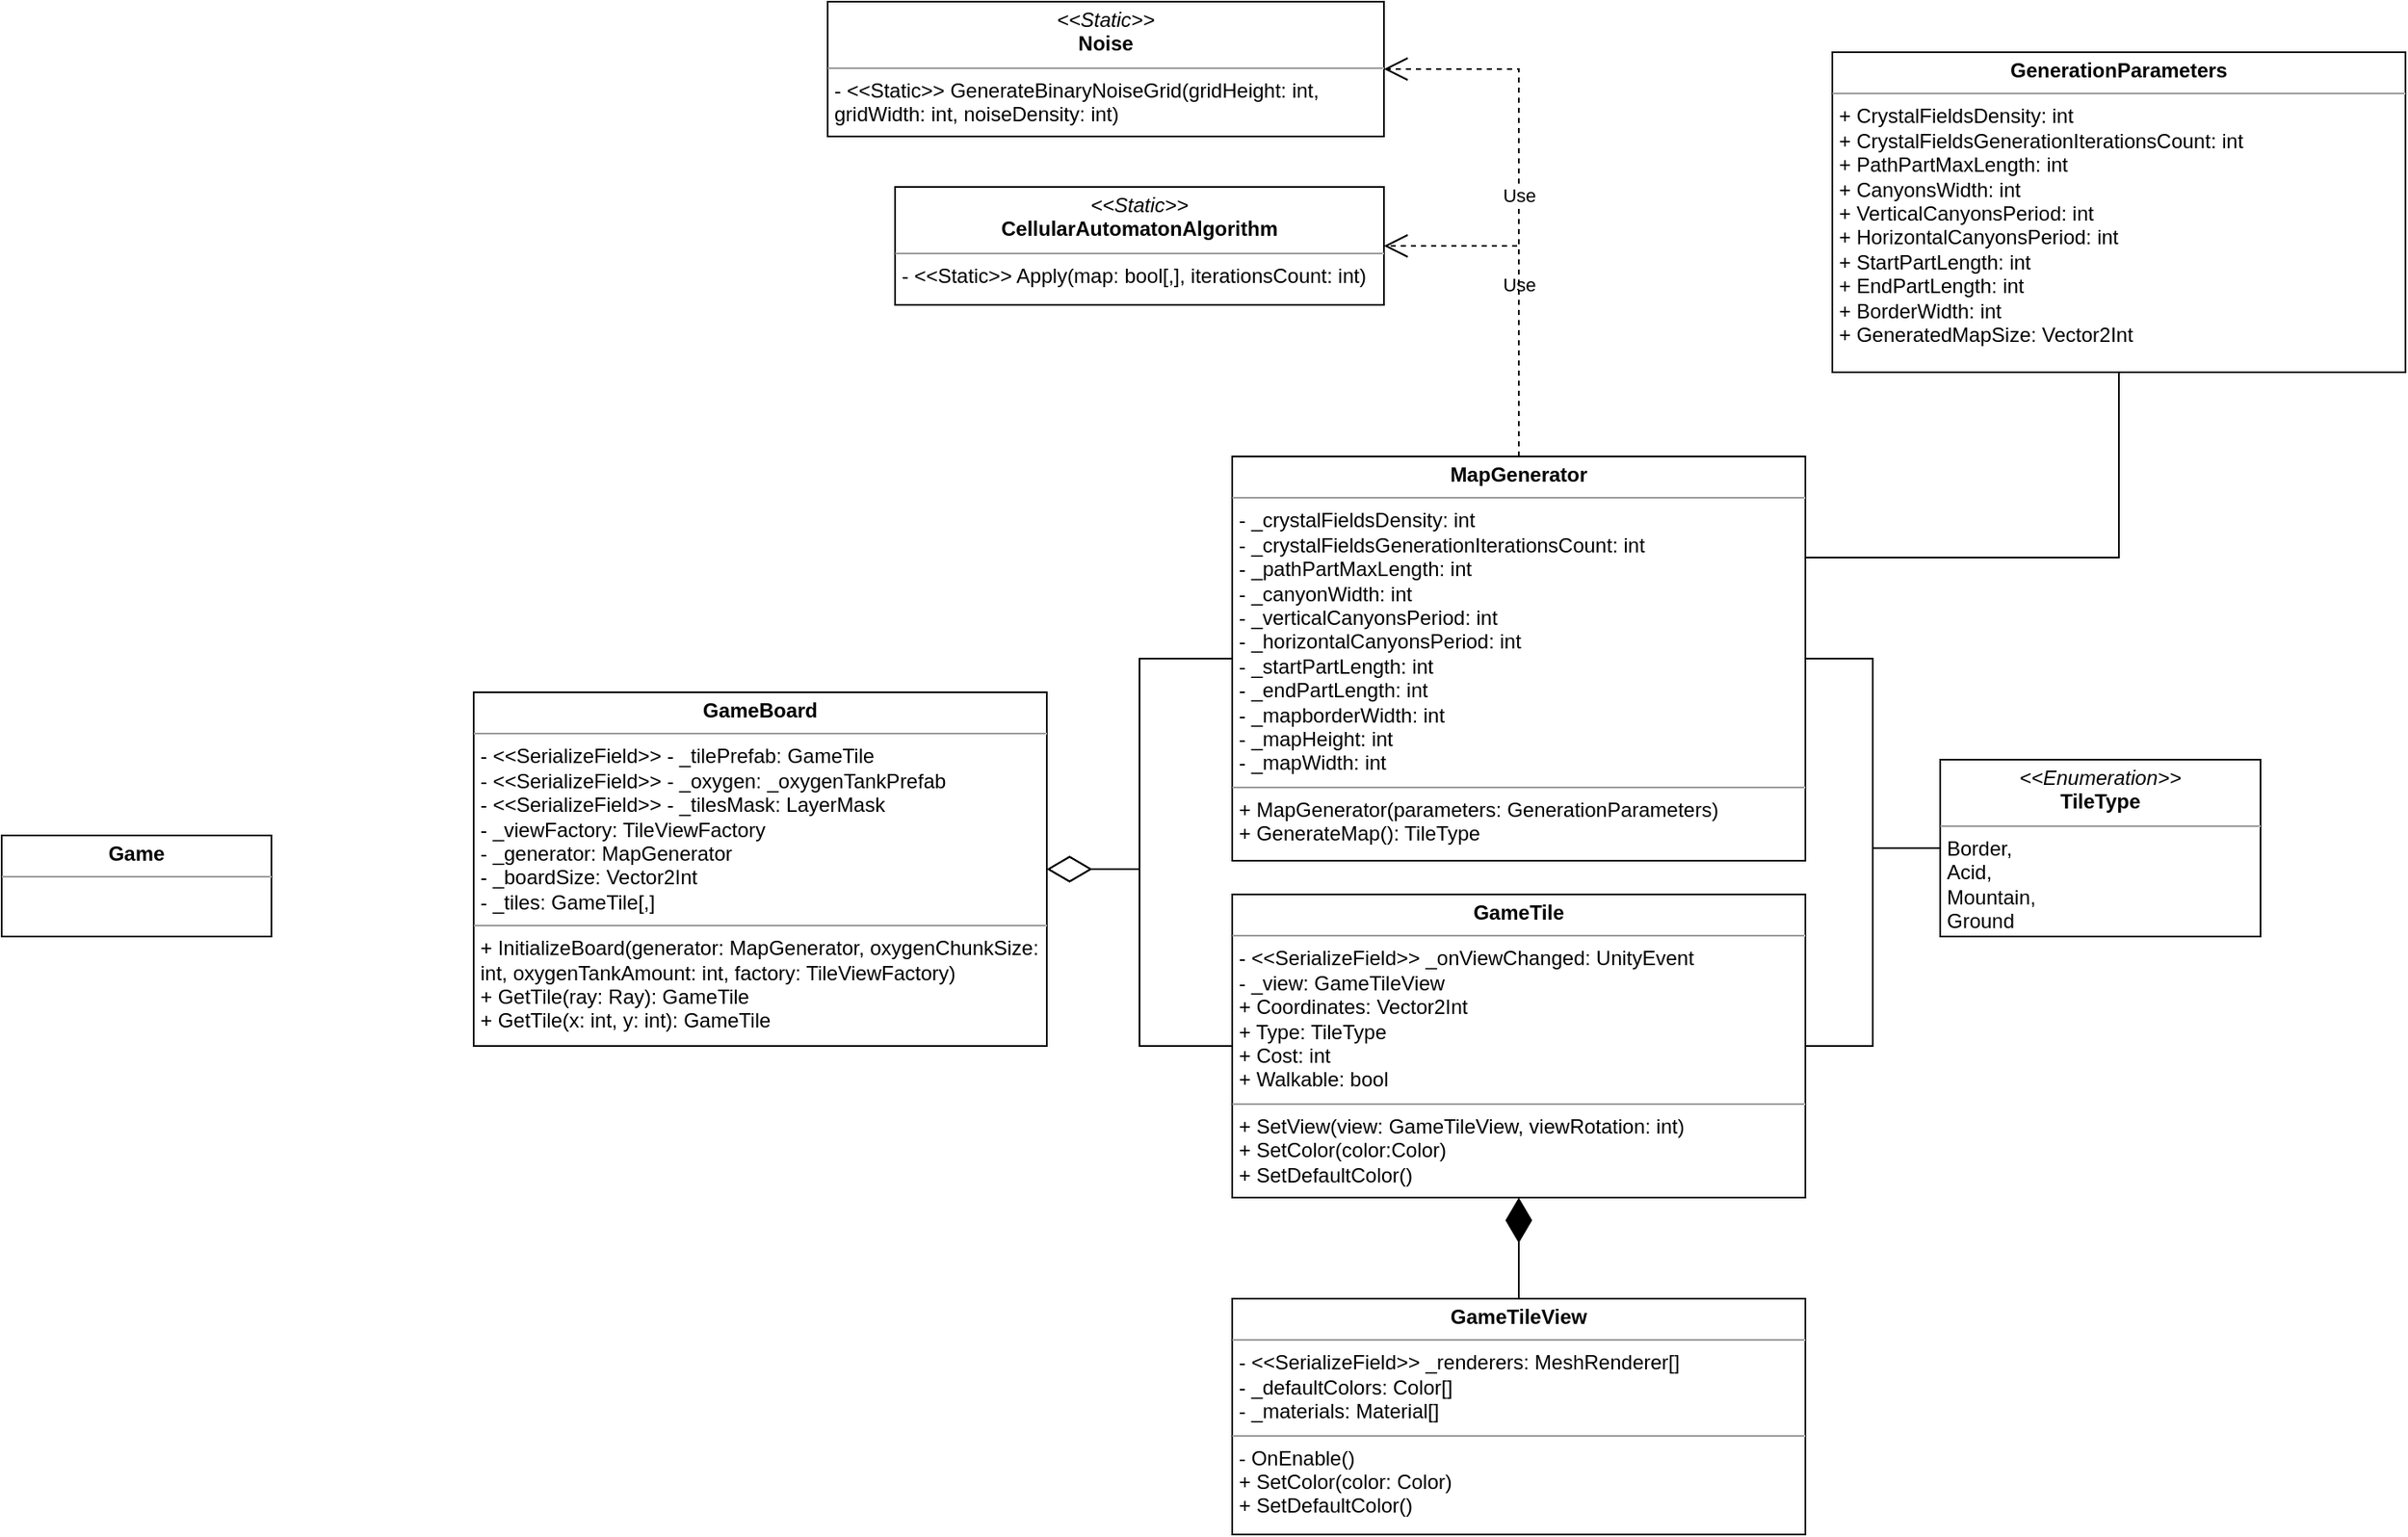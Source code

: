 <mxfile version="22.1.11" type="github">
  <diagram name="Страница — 1" id="3spQ1OdB81bb0q3GTsnV">
    <mxGraphModel dx="2901" dy="1106" grid="1" gridSize="10" guides="1" tooltips="1" connect="1" arrows="1" fold="1" page="1" pageScale="1" pageWidth="827" pageHeight="1169" math="0" shadow="0">
      <root>
        <mxCell id="0" />
        <mxCell id="1" parent="0" />
        <mxCell id="zuA1bw3WOwrKZyjwUTwy-1" value="&lt;p style=&quot;margin:0px;margin-top:4px;text-align:center;&quot;&gt;&lt;i&gt;&amp;lt;&amp;lt;Static&amp;gt;&amp;gt;&lt;/i&gt;&lt;br&gt;&lt;b&gt;CellularAutomatonAlgorithm&lt;/b&gt;&lt;/p&gt;&lt;hr size=&quot;1&quot;&gt;&lt;p style=&quot;margin:0px;margin-left:4px;&quot;&gt;- &amp;lt;&amp;lt;Static&amp;gt;&amp;gt; Apply(map: bool[,], iterationsCount: int)&lt;/p&gt;" style="verticalAlign=top;align=left;overflow=fill;fontSize=12;fontFamily=Helvetica;html=1;whiteSpace=wrap;" vertex="1" parent="1">
          <mxGeometry x="420" y="390" width="290" height="70" as="geometry" />
        </mxCell>
        <mxCell id="zuA1bw3WOwrKZyjwUTwy-2" value="&lt;p style=&quot;margin:0px;margin-top:4px;text-align:center;&quot;&gt;&lt;b&gt;Game&lt;/b&gt;&lt;/p&gt;&lt;hr size=&quot;1&quot;&gt;&lt;p style=&quot;margin:0px;margin-left:4px;&quot;&gt;&lt;br&gt;&lt;/p&gt;" style="verticalAlign=top;align=left;overflow=fill;fontSize=12;fontFamily=Helvetica;html=1;whiteSpace=wrap;" vertex="1" parent="1">
          <mxGeometry x="-110" y="775" width="160" height="60" as="geometry" />
        </mxCell>
        <mxCell id="zuA1bw3WOwrKZyjwUTwy-3" value="&lt;p style=&quot;margin:0px;margin-top:4px;text-align:center;&quot;&gt;&lt;b&gt;MapGenerator&lt;/b&gt;&lt;/p&gt;&lt;hr size=&quot;1&quot;&gt;&lt;p style=&quot;margin:0px;margin-left:4px;&quot;&gt;- _crystalFieldsDensity: int&lt;/p&gt;&lt;p style=&quot;margin:0px;margin-left:4px;&quot;&gt;- _crystalFieldsGenerationIterationsCount: int&lt;/p&gt;&lt;p style=&quot;margin:0px;margin-left:4px;&quot;&gt;- _pathPartMaxLength: int&lt;/p&gt;&lt;p style=&quot;margin:0px;margin-left:4px;&quot;&gt;- _canyonWidth: int&lt;/p&gt;&lt;p style=&quot;margin:0px;margin-left:4px;&quot;&gt;- _verticalCanyonsPeriod: int&lt;/p&gt;&lt;p style=&quot;margin:0px;margin-left:4px;&quot;&gt;- _horizontalCanyonsPeriod: int&lt;/p&gt;&lt;p style=&quot;margin:0px;margin-left:4px;&quot;&gt;- _startPartLength: int&lt;/p&gt;&lt;p style=&quot;margin:0px;margin-left:4px;&quot;&gt;- _endPartLength: int&lt;/p&gt;&lt;p style=&quot;margin:0px;margin-left:4px;&quot;&gt;- _mapborderWidth: int&lt;/p&gt;&lt;p style=&quot;margin:0px;margin-left:4px;&quot;&gt;- _mapHeight: int&lt;/p&gt;&lt;p style=&quot;margin:0px;margin-left:4px;&quot;&gt;- _mapWidth: int&lt;/p&gt;&lt;hr size=&quot;1&quot;&gt;&lt;p style=&quot;margin:0px;margin-left:4px;&quot;&gt;+ MapGenerator(parameters: GenerationParameters)&lt;br&gt;&lt;/p&gt;&lt;p style=&quot;margin:0px;margin-left:4px;&quot;&gt;+ GenerateMap(): TileType&lt;br&gt;&lt;/p&gt;" style="verticalAlign=top;align=left;overflow=fill;fontSize=12;fontFamily=Helvetica;html=1;whiteSpace=wrap;" vertex="1" parent="1">
          <mxGeometry x="620" y="550" width="340" height="240" as="geometry" />
        </mxCell>
        <mxCell id="zuA1bw3WOwrKZyjwUTwy-4" value="Use" style="endArrow=open;endSize=12;dashed=1;html=1;rounded=0;entryX=1;entryY=0.5;entryDx=0;entryDy=0;exitX=0.5;exitY=0;exitDx=0;exitDy=0;edgeStyle=orthogonalEdgeStyle;" edge="1" parent="1" source="zuA1bw3WOwrKZyjwUTwy-3" target="zuA1bw3WOwrKZyjwUTwy-1">
          <mxGeometry width="160" relative="1" as="geometry">
            <mxPoint x="330" y="560" as="sourcePoint" />
            <mxPoint x="490" y="560" as="targetPoint" />
          </mxGeometry>
        </mxCell>
        <mxCell id="zuA1bw3WOwrKZyjwUTwy-5" value="&lt;p style=&quot;margin:0px;margin-top:4px;text-align:center;&quot;&gt;&lt;i&gt;&amp;lt;&amp;lt;Enumeration&amp;gt;&amp;gt;&lt;/i&gt;&lt;br&gt;&lt;b&gt;TileType&lt;/b&gt;&lt;/p&gt;&lt;hr size=&quot;1&quot;&gt;&lt;p style=&quot;margin:0px;margin-left:4px;&quot;&gt;Border,&lt;/p&gt;&lt;p style=&quot;margin:0px;margin-left:4px;&quot;&gt;Acid,&lt;/p&gt;&lt;p style=&quot;margin:0px;margin-left:4px;&quot;&gt;Mountain,&lt;/p&gt;&lt;p style=&quot;margin:0px;margin-left:4px;&quot;&gt;Ground&lt;/p&gt;" style="verticalAlign=top;align=left;overflow=fill;fontSize=12;fontFamily=Helvetica;html=1;whiteSpace=wrap;" vertex="1" parent="1">
          <mxGeometry x="1040" y="730" width="190" height="105" as="geometry" />
        </mxCell>
        <mxCell id="zuA1bw3WOwrKZyjwUTwy-6" value="" style="endArrow=none;html=1;edgeStyle=orthogonalEdgeStyle;rounded=0;exitX=1;exitY=0.5;exitDx=0;exitDy=0;entryX=0;entryY=0.5;entryDx=0;entryDy=0;" edge="1" parent="1" source="zuA1bw3WOwrKZyjwUTwy-3" target="zuA1bw3WOwrKZyjwUTwy-5">
          <mxGeometry relative="1" as="geometry">
            <mxPoint x="1090" y="530" as="sourcePoint" />
            <mxPoint x="1250" y="530" as="targetPoint" />
          </mxGeometry>
        </mxCell>
        <mxCell id="zuA1bw3WOwrKZyjwUTwy-9" value="&lt;p style=&quot;margin:0px;margin-top:4px;text-align:center;&quot;&gt;&lt;i&gt;&amp;lt;&amp;lt;Static&amp;gt;&amp;gt;&lt;/i&gt;&lt;br&gt;&lt;b&gt;Noise&lt;/b&gt;&lt;/p&gt;&lt;hr size=&quot;1&quot;&gt;&lt;p style=&quot;margin:0px;margin-left:4px;&quot;&gt;- &amp;lt;&amp;lt;Static&amp;gt;&amp;gt; GenerateBinaryNoiseGrid(gridHeight: int, gridWidth: int, noiseDensity: int)&lt;/p&gt;" style="verticalAlign=top;align=left;overflow=fill;fontSize=12;fontFamily=Helvetica;html=1;whiteSpace=wrap;" vertex="1" parent="1">
          <mxGeometry x="380" y="280" width="330" height="80" as="geometry" />
        </mxCell>
        <mxCell id="zuA1bw3WOwrKZyjwUTwy-10" value="Use" style="endArrow=open;endSize=12;dashed=1;html=1;rounded=0;entryX=1;entryY=0.5;entryDx=0;entryDy=0;exitX=0.5;exitY=0;exitDx=0;exitDy=0;edgeStyle=orthogonalEdgeStyle;" edge="1" parent="1" source="zuA1bw3WOwrKZyjwUTwy-3" target="zuA1bw3WOwrKZyjwUTwy-9">
          <mxGeometry width="160" relative="1" as="geometry">
            <mxPoint x="800" y="560" as="sourcePoint" />
            <mxPoint x="645" y="470" as="targetPoint" />
          </mxGeometry>
        </mxCell>
        <mxCell id="zuA1bw3WOwrKZyjwUTwy-12" value="&lt;p style=&quot;margin:0px;margin-top:4px;text-align:center;&quot;&gt;&lt;b&gt;GameTile&lt;/b&gt;&lt;/p&gt;&lt;hr size=&quot;1&quot;&gt;&lt;p style=&quot;margin:0px;margin-left:4px;&quot;&gt;- &amp;lt;&amp;lt;SerializeField&amp;gt;&amp;gt; _onViewChanged: UnityEvent&lt;br&gt;&lt;/p&gt;&lt;p style=&quot;margin:0px;margin-left:4px;&quot;&gt;- _view: GameTileView&lt;/p&gt;&lt;p style=&quot;margin:0px;margin-left:4px;&quot;&gt;+ Coordinates: Vector2Int&lt;/p&gt;&lt;p style=&quot;margin:0px;margin-left:4px;&quot;&gt;+ Type: TileType&lt;/p&gt;&lt;p style=&quot;margin:0px;margin-left:4px;&quot;&gt;+ Cost: int&lt;/p&gt;&lt;p style=&quot;margin:0px;margin-left:4px;&quot;&gt;+ Walkable: bool&lt;/p&gt;&lt;hr size=&quot;1&quot;&gt;&lt;p style=&quot;margin:0px;margin-left:4px;&quot;&gt;+ SetView(view: GameTileView, viewRotation: int)&lt;/p&gt;&lt;p style=&quot;margin:0px;margin-left:4px;&quot;&gt;+ SetColor(color:Color)&lt;/p&gt;&lt;p style=&quot;margin:0px;margin-left:4px;&quot;&gt;+ SetDefaultColor()&lt;/p&gt;" style="verticalAlign=top;align=left;overflow=fill;fontSize=12;fontFamily=Helvetica;html=1;whiteSpace=wrap;" vertex="1" parent="1">
          <mxGeometry x="620" y="810" width="340" height="180" as="geometry" />
        </mxCell>
        <mxCell id="zuA1bw3WOwrKZyjwUTwy-13" value="" style="endArrow=none;html=1;edgeStyle=orthogonalEdgeStyle;rounded=0;exitX=1;exitY=0.5;exitDx=0;exitDy=0;entryX=0;entryY=0.5;entryDx=0;entryDy=0;" edge="1" parent="1" source="zuA1bw3WOwrKZyjwUTwy-12" target="zuA1bw3WOwrKZyjwUTwy-5">
          <mxGeometry relative="1" as="geometry">
            <mxPoint x="970" y="680" as="sourcePoint" />
            <mxPoint x="1061" y="680" as="targetPoint" />
          </mxGeometry>
        </mxCell>
        <mxCell id="zuA1bw3WOwrKZyjwUTwy-14" value="&lt;p style=&quot;margin:0px;margin-top:4px;text-align:center;&quot;&gt;&lt;b&gt;GenerationParameters&lt;/b&gt;&lt;/p&gt;&lt;hr size=&quot;1&quot;&gt;&lt;p style=&quot;margin:0px;margin-left:4px;&quot;&gt;+ CrystalFieldsDensity: int&lt;/p&gt;&lt;p style=&quot;margin:0px;margin-left:4px;&quot;&gt;+ CrystalFieldsGenerationIterationsCount: int&lt;/p&gt;&lt;p style=&quot;margin:0px;margin-left:4px;&quot;&gt;+ PathPartMaxLength: int&lt;/p&gt;&lt;p style=&quot;margin:0px;margin-left:4px;&quot;&gt;+ CanyonsWidth: int&lt;/p&gt;&lt;p style=&quot;margin:0px;margin-left:4px;&quot;&gt;+ VerticalCanyonsPeriod: int&lt;/p&gt;&lt;p style=&quot;margin:0px;margin-left:4px;&quot;&gt;+ HorizontalCanyonsPeriod: int&lt;/p&gt;&lt;p style=&quot;margin:0px;margin-left:4px;&quot;&gt;+ StartPartLength: int&lt;/p&gt;&lt;p style=&quot;margin:0px;margin-left:4px;&quot;&gt;+ EndPartLength: int&lt;/p&gt;&lt;p style=&quot;margin:0px;margin-left:4px;&quot;&gt;+ BorderWidth: int&lt;/p&gt;&lt;p style=&quot;margin:0px;margin-left:4px;&quot;&gt;+ GeneratedMapSize: Vector2Int&lt;/p&gt;&lt;p style=&quot;margin:0px;margin-left:4px;&quot;&gt;&lt;br&gt;&lt;/p&gt;" style="verticalAlign=top;align=left;overflow=fill;fontSize=12;fontFamily=Helvetica;html=1;whiteSpace=wrap;" vertex="1" parent="1">
          <mxGeometry x="976" y="310" width="340" height="190" as="geometry" />
        </mxCell>
        <mxCell id="zuA1bw3WOwrKZyjwUTwy-15" value="" style="endArrow=none;html=1;edgeStyle=orthogonalEdgeStyle;rounded=0;entryX=0.5;entryY=1;entryDx=0;entryDy=0;exitX=1;exitY=0.25;exitDx=0;exitDy=0;" edge="1" parent="1" source="zuA1bw3WOwrKZyjwUTwy-3" target="zuA1bw3WOwrKZyjwUTwy-14">
          <mxGeometry relative="1" as="geometry">
            <mxPoint x="1060" y="550" as="sourcePoint" />
            <mxPoint x="1220" y="550" as="targetPoint" />
          </mxGeometry>
        </mxCell>
        <mxCell id="zuA1bw3WOwrKZyjwUTwy-18" value="&lt;p style=&quot;margin:0px;margin-top:4px;text-align:center;&quot;&gt;&lt;b&gt;GameTileView&lt;/b&gt;&lt;/p&gt;&lt;hr size=&quot;1&quot;&gt;&lt;p style=&quot;margin:0px;margin-left:4px;&quot;&gt;- &amp;lt;&amp;lt;SerializeField&amp;gt;&amp;gt; _renderers: MeshRenderer[]&lt;/p&gt;&lt;p style=&quot;margin:0px;margin-left:4px;&quot;&gt;- _defaultColors: Color[]&lt;/p&gt;&lt;p style=&quot;margin:0px;margin-left:4px;&quot;&gt;- _materials: Material[]&lt;/p&gt;&lt;hr size=&quot;1&quot;&gt;&lt;p style=&quot;margin:0px;margin-left:4px;&quot;&gt;- OnEnable()&lt;/p&gt;&lt;p style=&quot;margin:0px;margin-left:4px;&quot;&gt;+ SetColor(color: Color)&lt;/p&gt;&lt;p style=&quot;margin:0px;margin-left:4px;&quot;&gt;+ SetDefaultColor()&lt;/p&gt;" style="verticalAlign=top;align=left;overflow=fill;fontSize=12;fontFamily=Helvetica;html=1;whiteSpace=wrap;" vertex="1" parent="1">
          <mxGeometry x="620" y="1050" width="340" height="140" as="geometry" />
        </mxCell>
        <mxCell id="zuA1bw3WOwrKZyjwUTwy-19" value="" style="endArrow=diamondThin;endFill=1;endSize=24;html=1;rounded=0;exitX=0.5;exitY=0;exitDx=0;exitDy=0;entryX=0.5;entryY=1;entryDx=0;entryDy=0;edgeStyle=orthogonalEdgeStyle;" edge="1" parent="1" source="zuA1bw3WOwrKZyjwUTwy-18" target="zuA1bw3WOwrKZyjwUTwy-12">
          <mxGeometry width="160" relative="1" as="geometry">
            <mxPoint x="890" y="1010" as="sourcePoint" />
            <mxPoint x="1050" y="1010" as="targetPoint" />
          </mxGeometry>
        </mxCell>
        <mxCell id="zuA1bw3WOwrKZyjwUTwy-20" value="&lt;p style=&quot;margin:0px;margin-top:4px;text-align:center;&quot;&gt;&lt;b&gt;GameBoard&lt;/b&gt;&lt;/p&gt;&lt;hr size=&quot;1&quot;&gt;&lt;p style=&quot;margin:0px;margin-left:4px;&quot;&gt;- &amp;lt;&amp;lt;SerializeField&amp;gt;&amp;gt; - _tilePrefab: GameTile&lt;br&gt;&lt;/p&gt;&lt;p style=&quot;margin:0px;margin-left:4px;&quot;&gt;- &amp;lt;&amp;lt;SerializeField&amp;gt;&amp;gt; - _oxygen: _oxygenTankPrefab&lt;/p&gt;&lt;p style=&quot;margin:0px;margin-left:4px;&quot;&gt;- &amp;lt;&amp;lt;SerializeField&amp;gt;&amp;gt; - _tilesMask: LayerMask&lt;/p&gt;&lt;p style=&quot;margin:0px;margin-left:4px;&quot;&gt;- _viewFactory: TileViewFactory&lt;/p&gt;&lt;p style=&quot;margin:0px;margin-left:4px;&quot;&gt;- _generator: MapGenerator&lt;/p&gt;&lt;p style=&quot;margin:0px;margin-left:4px;&quot;&gt;- _boardSize: Vector2Int&lt;/p&gt;&lt;p style=&quot;margin:0px;margin-left:4px;&quot;&gt;- _tiles: GameTile[,]&lt;/p&gt;&lt;hr size=&quot;1&quot;&gt;&lt;p style=&quot;margin:0px;margin-left:4px;&quot;&gt;+ InitializeBoard(generator: MapGenerator, oxygenChunkSize: int, oxygenTankAmount: int, factory: TileViewFactory)&lt;/p&gt;&lt;p style=&quot;margin:0px;margin-left:4px;&quot;&gt;+ GetTile(ray: Ray): GameTile&lt;/p&gt;&lt;p style=&quot;margin:0px;margin-left:4px;&quot;&gt;+ GetTile(x: int, y: int): GameTile&lt;/p&gt;" style="verticalAlign=top;align=left;overflow=fill;fontSize=12;fontFamily=Helvetica;html=1;whiteSpace=wrap;" vertex="1" parent="1">
          <mxGeometry x="170" y="690" width="340" height="210" as="geometry" />
        </mxCell>
        <mxCell id="zuA1bw3WOwrKZyjwUTwy-21" value="" style="endArrow=diamondThin;endFill=0;endSize=24;html=1;rounded=0;exitX=0;exitY=0.5;exitDx=0;exitDy=0;entryX=1;entryY=0.5;entryDx=0;entryDy=0;edgeStyle=orthogonalEdgeStyle;" edge="1" parent="1" source="zuA1bw3WOwrKZyjwUTwy-3" target="zuA1bw3WOwrKZyjwUTwy-20">
          <mxGeometry width="160" relative="1" as="geometry">
            <mxPoint x="360" y="670" as="sourcePoint" />
            <mxPoint x="520" y="670" as="targetPoint" />
          </mxGeometry>
        </mxCell>
        <mxCell id="zuA1bw3WOwrKZyjwUTwy-22" value="" style="endArrow=diamondThin;endFill=0;endSize=24;html=1;rounded=0;exitX=0;exitY=0.5;exitDx=0;exitDy=0;entryX=1;entryY=0.5;entryDx=0;entryDy=0;edgeStyle=orthogonalEdgeStyle;" edge="1" parent="1" source="zuA1bw3WOwrKZyjwUTwy-12" target="zuA1bw3WOwrKZyjwUTwy-20">
          <mxGeometry width="160" relative="1" as="geometry">
            <mxPoint x="600" y="960" as="sourcePoint" />
            <mxPoint x="760" y="960" as="targetPoint" />
          </mxGeometry>
        </mxCell>
      </root>
    </mxGraphModel>
  </diagram>
</mxfile>
